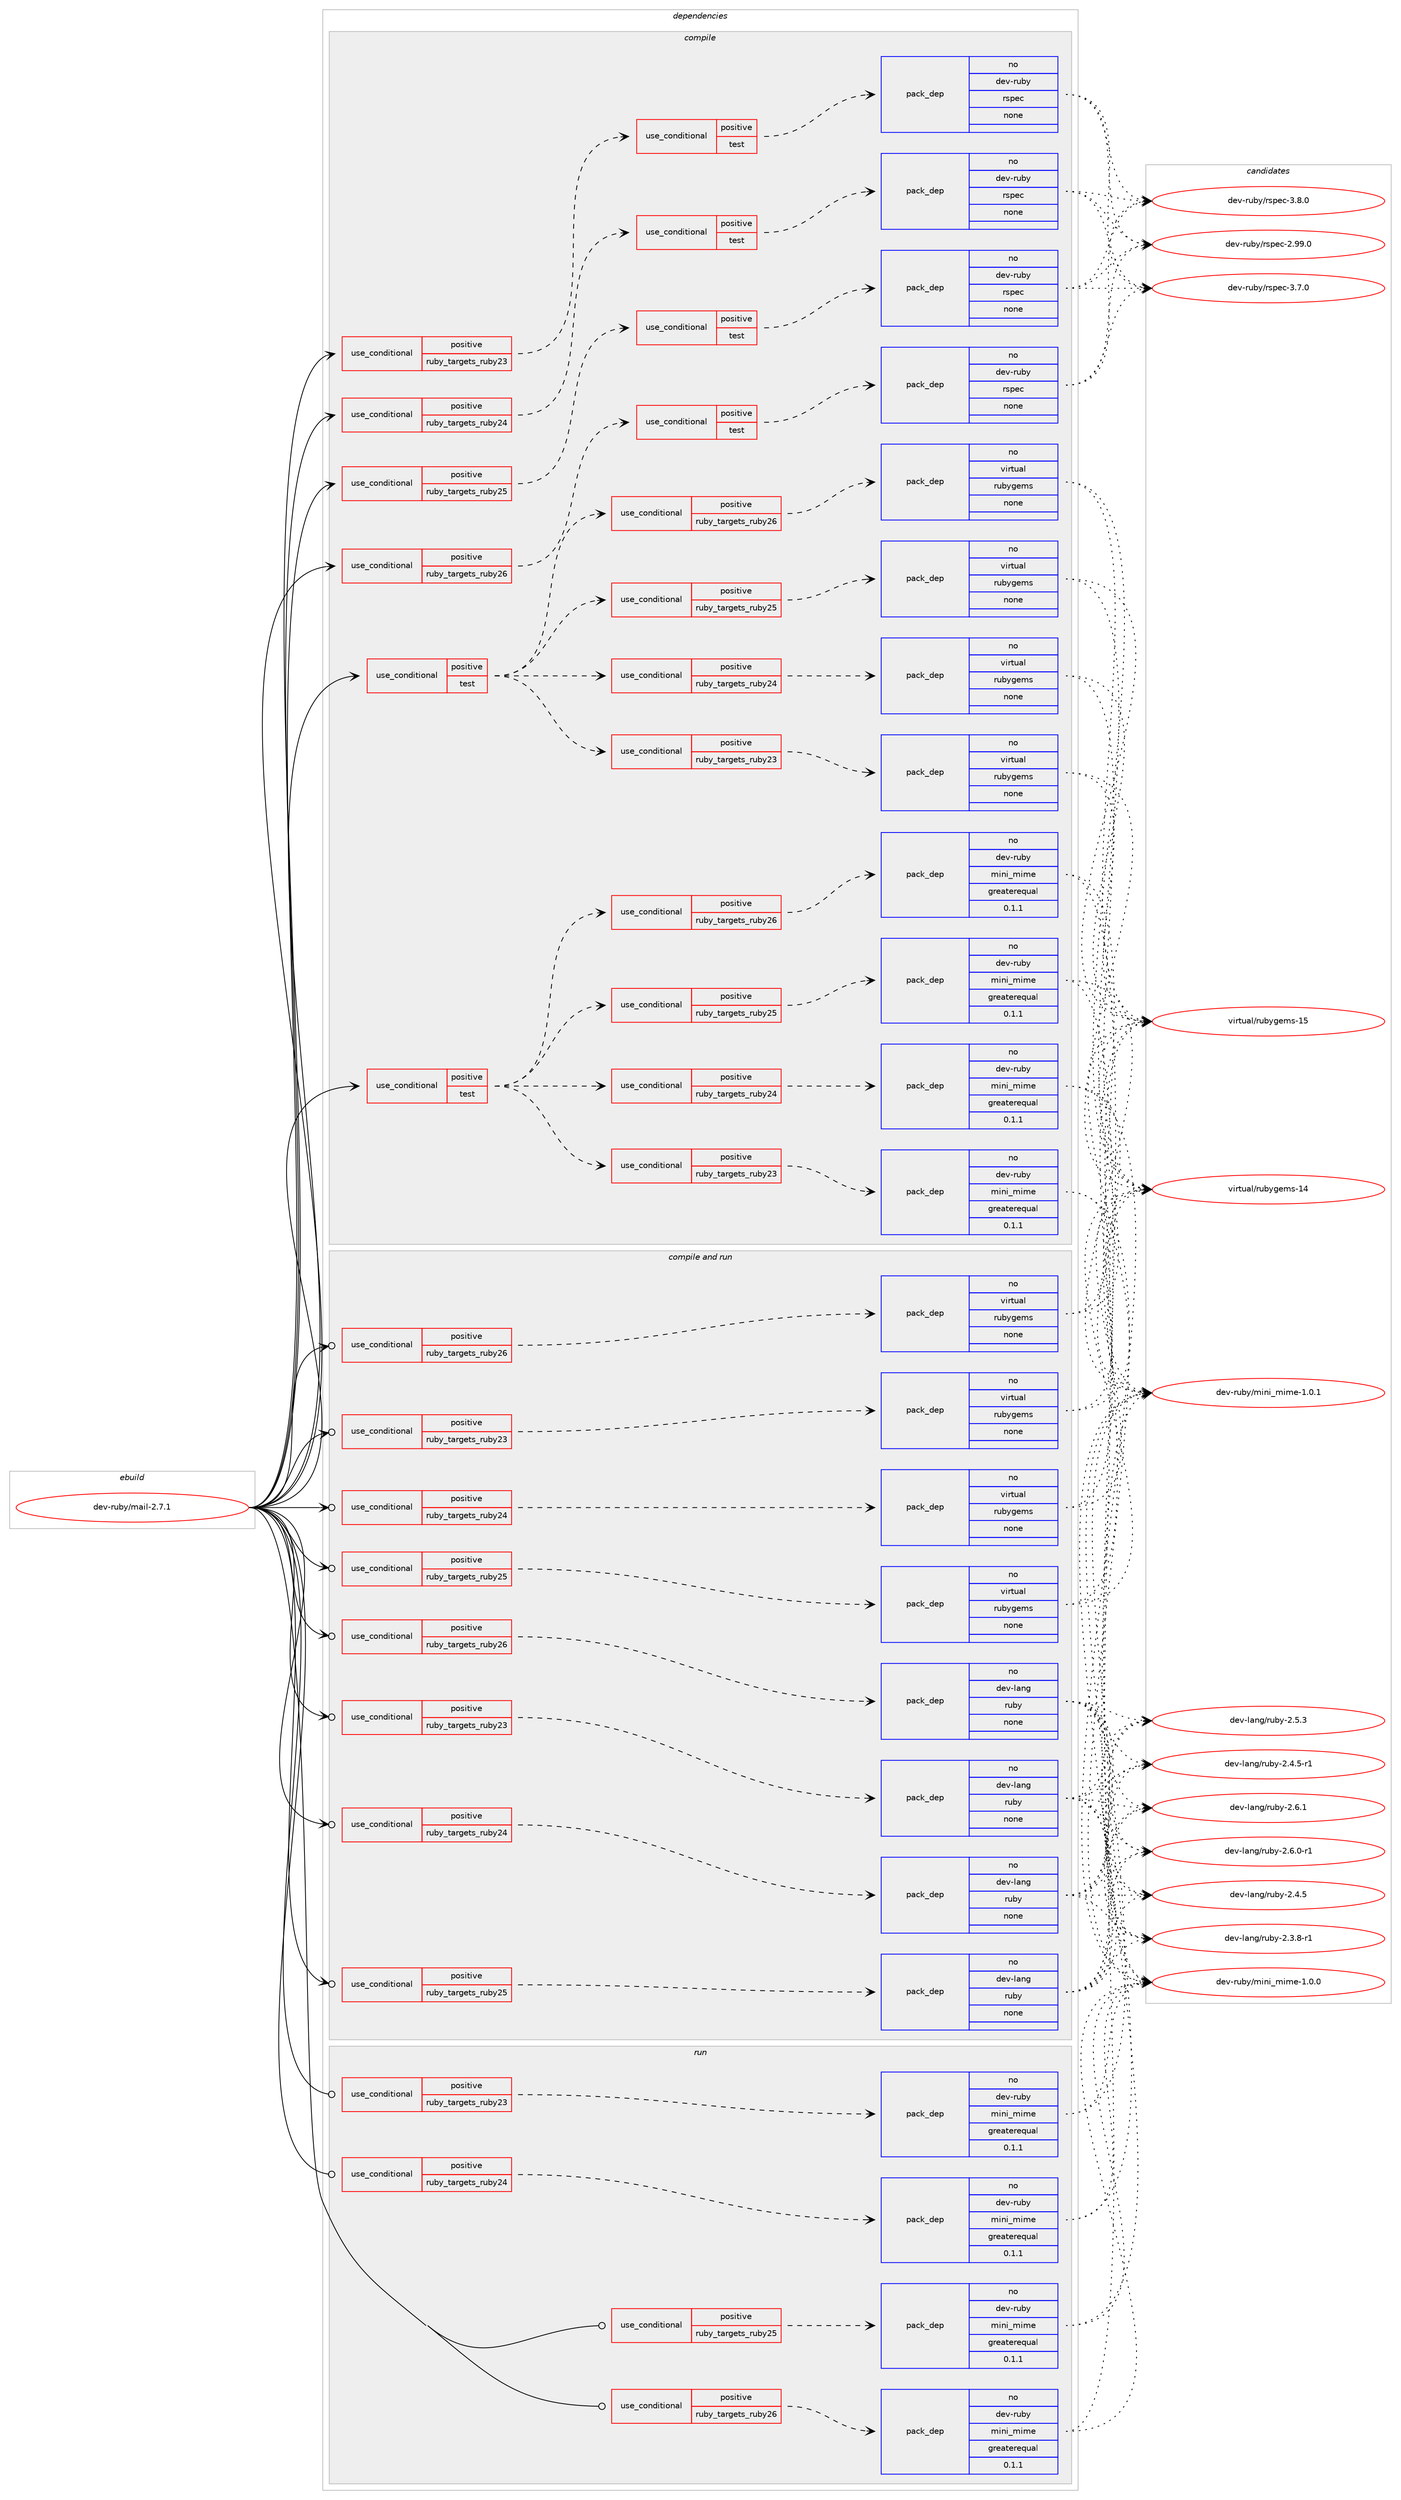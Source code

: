 digraph prolog {

# *************
# Graph options
# *************

newrank=true;
concentrate=true;
compound=true;
graph [rankdir=LR,fontname=Helvetica,fontsize=10,ranksep=1.5];#, ranksep=2.5, nodesep=0.2];
edge  [arrowhead=vee];
node  [fontname=Helvetica,fontsize=10];

# **********
# The ebuild
# **********

subgraph cluster_leftcol {
color=gray;
rank=same;
label=<<i>ebuild</i>>;
id [label="dev-ruby/mail-2.7.1", color=red, width=4, href="../dev-ruby/mail-2.7.1.svg"];
}

# ****************
# The dependencies
# ****************

subgraph cluster_midcol {
color=gray;
label=<<i>dependencies</i>>;
subgraph cluster_compile {
fillcolor="#eeeeee";
style=filled;
label=<<i>compile</i>>;
subgraph cond404768 {
dependency1502871 [label=<<TABLE BORDER="0" CELLBORDER="1" CELLSPACING="0" CELLPADDING="4"><TR><TD ROWSPAN="3" CELLPADDING="10">use_conditional</TD></TR><TR><TD>positive</TD></TR><TR><TD>ruby_targets_ruby23</TD></TR></TABLE>>, shape=none, color=red];
subgraph cond404769 {
dependency1502872 [label=<<TABLE BORDER="0" CELLBORDER="1" CELLSPACING="0" CELLPADDING="4"><TR><TD ROWSPAN="3" CELLPADDING="10">use_conditional</TD></TR><TR><TD>positive</TD></TR><TR><TD>test</TD></TR></TABLE>>, shape=none, color=red];
subgraph pack1074642 {
dependency1502873 [label=<<TABLE BORDER="0" CELLBORDER="1" CELLSPACING="0" CELLPADDING="4" WIDTH="220"><TR><TD ROWSPAN="6" CELLPADDING="30">pack_dep</TD></TR><TR><TD WIDTH="110">no</TD></TR><TR><TD>dev-ruby</TD></TR><TR><TD>rspec</TD></TR><TR><TD>none</TD></TR><TR><TD></TD></TR></TABLE>>, shape=none, color=blue];
}
dependency1502872:e -> dependency1502873:w [weight=20,style="dashed",arrowhead="vee"];
}
dependency1502871:e -> dependency1502872:w [weight=20,style="dashed",arrowhead="vee"];
}
id:e -> dependency1502871:w [weight=20,style="solid",arrowhead="vee"];
subgraph cond404770 {
dependency1502874 [label=<<TABLE BORDER="0" CELLBORDER="1" CELLSPACING="0" CELLPADDING="4"><TR><TD ROWSPAN="3" CELLPADDING="10">use_conditional</TD></TR><TR><TD>positive</TD></TR><TR><TD>ruby_targets_ruby24</TD></TR></TABLE>>, shape=none, color=red];
subgraph cond404771 {
dependency1502875 [label=<<TABLE BORDER="0" CELLBORDER="1" CELLSPACING="0" CELLPADDING="4"><TR><TD ROWSPAN="3" CELLPADDING="10">use_conditional</TD></TR><TR><TD>positive</TD></TR><TR><TD>test</TD></TR></TABLE>>, shape=none, color=red];
subgraph pack1074643 {
dependency1502876 [label=<<TABLE BORDER="0" CELLBORDER="1" CELLSPACING="0" CELLPADDING="4" WIDTH="220"><TR><TD ROWSPAN="6" CELLPADDING="30">pack_dep</TD></TR><TR><TD WIDTH="110">no</TD></TR><TR><TD>dev-ruby</TD></TR><TR><TD>rspec</TD></TR><TR><TD>none</TD></TR><TR><TD></TD></TR></TABLE>>, shape=none, color=blue];
}
dependency1502875:e -> dependency1502876:w [weight=20,style="dashed",arrowhead="vee"];
}
dependency1502874:e -> dependency1502875:w [weight=20,style="dashed",arrowhead="vee"];
}
id:e -> dependency1502874:w [weight=20,style="solid",arrowhead="vee"];
subgraph cond404772 {
dependency1502877 [label=<<TABLE BORDER="0" CELLBORDER="1" CELLSPACING="0" CELLPADDING="4"><TR><TD ROWSPAN="3" CELLPADDING="10">use_conditional</TD></TR><TR><TD>positive</TD></TR><TR><TD>ruby_targets_ruby25</TD></TR></TABLE>>, shape=none, color=red];
subgraph cond404773 {
dependency1502878 [label=<<TABLE BORDER="0" CELLBORDER="1" CELLSPACING="0" CELLPADDING="4"><TR><TD ROWSPAN="3" CELLPADDING="10">use_conditional</TD></TR><TR><TD>positive</TD></TR><TR><TD>test</TD></TR></TABLE>>, shape=none, color=red];
subgraph pack1074644 {
dependency1502879 [label=<<TABLE BORDER="0" CELLBORDER="1" CELLSPACING="0" CELLPADDING="4" WIDTH="220"><TR><TD ROWSPAN="6" CELLPADDING="30">pack_dep</TD></TR><TR><TD WIDTH="110">no</TD></TR><TR><TD>dev-ruby</TD></TR><TR><TD>rspec</TD></TR><TR><TD>none</TD></TR><TR><TD></TD></TR></TABLE>>, shape=none, color=blue];
}
dependency1502878:e -> dependency1502879:w [weight=20,style="dashed",arrowhead="vee"];
}
dependency1502877:e -> dependency1502878:w [weight=20,style="dashed",arrowhead="vee"];
}
id:e -> dependency1502877:w [weight=20,style="solid",arrowhead="vee"];
subgraph cond404774 {
dependency1502880 [label=<<TABLE BORDER="0" CELLBORDER="1" CELLSPACING="0" CELLPADDING="4"><TR><TD ROWSPAN="3" CELLPADDING="10">use_conditional</TD></TR><TR><TD>positive</TD></TR><TR><TD>ruby_targets_ruby26</TD></TR></TABLE>>, shape=none, color=red];
subgraph cond404775 {
dependency1502881 [label=<<TABLE BORDER="0" CELLBORDER="1" CELLSPACING="0" CELLPADDING="4"><TR><TD ROWSPAN="3" CELLPADDING="10">use_conditional</TD></TR><TR><TD>positive</TD></TR><TR><TD>test</TD></TR></TABLE>>, shape=none, color=red];
subgraph pack1074645 {
dependency1502882 [label=<<TABLE BORDER="0" CELLBORDER="1" CELLSPACING="0" CELLPADDING="4" WIDTH="220"><TR><TD ROWSPAN="6" CELLPADDING="30">pack_dep</TD></TR><TR><TD WIDTH="110">no</TD></TR><TR><TD>dev-ruby</TD></TR><TR><TD>rspec</TD></TR><TR><TD>none</TD></TR><TR><TD></TD></TR></TABLE>>, shape=none, color=blue];
}
dependency1502881:e -> dependency1502882:w [weight=20,style="dashed",arrowhead="vee"];
}
dependency1502880:e -> dependency1502881:w [weight=20,style="dashed",arrowhead="vee"];
}
id:e -> dependency1502880:w [weight=20,style="solid",arrowhead="vee"];
subgraph cond404776 {
dependency1502883 [label=<<TABLE BORDER="0" CELLBORDER="1" CELLSPACING="0" CELLPADDING="4"><TR><TD ROWSPAN="3" CELLPADDING="10">use_conditional</TD></TR><TR><TD>positive</TD></TR><TR><TD>test</TD></TR></TABLE>>, shape=none, color=red];
subgraph cond404777 {
dependency1502884 [label=<<TABLE BORDER="0" CELLBORDER="1" CELLSPACING="0" CELLPADDING="4"><TR><TD ROWSPAN="3" CELLPADDING="10">use_conditional</TD></TR><TR><TD>positive</TD></TR><TR><TD>ruby_targets_ruby23</TD></TR></TABLE>>, shape=none, color=red];
subgraph pack1074646 {
dependency1502885 [label=<<TABLE BORDER="0" CELLBORDER="1" CELLSPACING="0" CELLPADDING="4" WIDTH="220"><TR><TD ROWSPAN="6" CELLPADDING="30">pack_dep</TD></TR><TR><TD WIDTH="110">no</TD></TR><TR><TD>dev-ruby</TD></TR><TR><TD>mini_mime</TD></TR><TR><TD>greaterequal</TD></TR><TR><TD>0.1.1</TD></TR></TABLE>>, shape=none, color=blue];
}
dependency1502884:e -> dependency1502885:w [weight=20,style="dashed",arrowhead="vee"];
}
dependency1502883:e -> dependency1502884:w [weight=20,style="dashed",arrowhead="vee"];
subgraph cond404778 {
dependency1502886 [label=<<TABLE BORDER="0" CELLBORDER="1" CELLSPACING="0" CELLPADDING="4"><TR><TD ROWSPAN="3" CELLPADDING="10">use_conditional</TD></TR><TR><TD>positive</TD></TR><TR><TD>ruby_targets_ruby24</TD></TR></TABLE>>, shape=none, color=red];
subgraph pack1074647 {
dependency1502887 [label=<<TABLE BORDER="0" CELLBORDER="1" CELLSPACING="0" CELLPADDING="4" WIDTH="220"><TR><TD ROWSPAN="6" CELLPADDING="30">pack_dep</TD></TR><TR><TD WIDTH="110">no</TD></TR><TR><TD>dev-ruby</TD></TR><TR><TD>mini_mime</TD></TR><TR><TD>greaterequal</TD></TR><TR><TD>0.1.1</TD></TR></TABLE>>, shape=none, color=blue];
}
dependency1502886:e -> dependency1502887:w [weight=20,style="dashed",arrowhead="vee"];
}
dependency1502883:e -> dependency1502886:w [weight=20,style="dashed",arrowhead="vee"];
subgraph cond404779 {
dependency1502888 [label=<<TABLE BORDER="0" CELLBORDER="1" CELLSPACING="0" CELLPADDING="4"><TR><TD ROWSPAN="3" CELLPADDING="10">use_conditional</TD></TR><TR><TD>positive</TD></TR><TR><TD>ruby_targets_ruby25</TD></TR></TABLE>>, shape=none, color=red];
subgraph pack1074648 {
dependency1502889 [label=<<TABLE BORDER="0" CELLBORDER="1" CELLSPACING="0" CELLPADDING="4" WIDTH="220"><TR><TD ROWSPAN="6" CELLPADDING="30">pack_dep</TD></TR><TR><TD WIDTH="110">no</TD></TR><TR><TD>dev-ruby</TD></TR><TR><TD>mini_mime</TD></TR><TR><TD>greaterequal</TD></TR><TR><TD>0.1.1</TD></TR></TABLE>>, shape=none, color=blue];
}
dependency1502888:e -> dependency1502889:w [weight=20,style="dashed",arrowhead="vee"];
}
dependency1502883:e -> dependency1502888:w [weight=20,style="dashed",arrowhead="vee"];
subgraph cond404780 {
dependency1502890 [label=<<TABLE BORDER="0" CELLBORDER="1" CELLSPACING="0" CELLPADDING="4"><TR><TD ROWSPAN="3" CELLPADDING="10">use_conditional</TD></TR><TR><TD>positive</TD></TR><TR><TD>ruby_targets_ruby26</TD></TR></TABLE>>, shape=none, color=red];
subgraph pack1074649 {
dependency1502891 [label=<<TABLE BORDER="0" CELLBORDER="1" CELLSPACING="0" CELLPADDING="4" WIDTH="220"><TR><TD ROWSPAN="6" CELLPADDING="30">pack_dep</TD></TR><TR><TD WIDTH="110">no</TD></TR><TR><TD>dev-ruby</TD></TR><TR><TD>mini_mime</TD></TR><TR><TD>greaterequal</TD></TR><TR><TD>0.1.1</TD></TR></TABLE>>, shape=none, color=blue];
}
dependency1502890:e -> dependency1502891:w [weight=20,style="dashed",arrowhead="vee"];
}
dependency1502883:e -> dependency1502890:w [weight=20,style="dashed",arrowhead="vee"];
}
id:e -> dependency1502883:w [weight=20,style="solid",arrowhead="vee"];
subgraph cond404781 {
dependency1502892 [label=<<TABLE BORDER="0" CELLBORDER="1" CELLSPACING="0" CELLPADDING="4"><TR><TD ROWSPAN="3" CELLPADDING="10">use_conditional</TD></TR><TR><TD>positive</TD></TR><TR><TD>test</TD></TR></TABLE>>, shape=none, color=red];
subgraph cond404782 {
dependency1502893 [label=<<TABLE BORDER="0" CELLBORDER="1" CELLSPACING="0" CELLPADDING="4"><TR><TD ROWSPAN="3" CELLPADDING="10">use_conditional</TD></TR><TR><TD>positive</TD></TR><TR><TD>ruby_targets_ruby23</TD></TR></TABLE>>, shape=none, color=red];
subgraph pack1074650 {
dependency1502894 [label=<<TABLE BORDER="0" CELLBORDER="1" CELLSPACING="0" CELLPADDING="4" WIDTH="220"><TR><TD ROWSPAN="6" CELLPADDING="30">pack_dep</TD></TR><TR><TD WIDTH="110">no</TD></TR><TR><TD>virtual</TD></TR><TR><TD>rubygems</TD></TR><TR><TD>none</TD></TR><TR><TD></TD></TR></TABLE>>, shape=none, color=blue];
}
dependency1502893:e -> dependency1502894:w [weight=20,style="dashed",arrowhead="vee"];
}
dependency1502892:e -> dependency1502893:w [weight=20,style="dashed",arrowhead="vee"];
subgraph cond404783 {
dependency1502895 [label=<<TABLE BORDER="0" CELLBORDER="1" CELLSPACING="0" CELLPADDING="4"><TR><TD ROWSPAN="3" CELLPADDING="10">use_conditional</TD></TR><TR><TD>positive</TD></TR><TR><TD>ruby_targets_ruby24</TD></TR></TABLE>>, shape=none, color=red];
subgraph pack1074651 {
dependency1502896 [label=<<TABLE BORDER="0" CELLBORDER="1" CELLSPACING="0" CELLPADDING="4" WIDTH="220"><TR><TD ROWSPAN="6" CELLPADDING="30">pack_dep</TD></TR><TR><TD WIDTH="110">no</TD></TR><TR><TD>virtual</TD></TR><TR><TD>rubygems</TD></TR><TR><TD>none</TD></TR><TR><TD></TD></TR></TABLE>>, shape=none, color=blue];
}
dependency1502895:e -> dependency1502896:w [weight=20,style="dashed",arrowhead="vee"];
}
dependency1502892:e -> dependency1502895:w [weight=20,style="dashed",arrowhead="vee"];
subgraph cond404784 {
dependency1502897 [label=<<TABLE BORDER="0" CELLBORDER="1" CELLSPACING="0" CELLPADDING="4"><TR><TD ROWSPAN="3" CELLPADDING="10">use_conditional</TD></TR><TR><TD>positive</TD></TR><TR><TD>ruby_targets_ruby25</TD></TR></TABLE>>, shape=none, color=red];
subgraph pack1074652 {
dependency1502898 [label=<<TABLE BORDER="0" CELLBORDER="1" CELLSPACING="0" CELLPADDING="4" WIDTH="220"><TR><TD ROWSPAN="6" CELLPADDING="30">pack_dep</TD></TR><TR><TD WIDTH="110">no</TD></TR><TR><TD>virtual</TD></TR><TR><TD>rubygems</TD></TR><TR><TD>none</TD></TR><TR><TD></TD></TR></TABLE>>, shape=none, color=blue];
}
dependency1502897:e -> dependency1502898:w [weight=20,style="dashed",arrowhead="vee"];
}
dependency1502892:e -> dependency1502897:w [weight=20,style="dashed",arrowhead="vee"];
subgraph cond404785 {
dependency1502899 [label=<<TABLE BORDER="0" CELLBORDER="1" CELLSPACING="0" CELLPADDING="4"><TR><TD ROWSPAN="3" CELLPADDING="10">use_conditional</TD></TR><TR><TD>positive</TD></TR><TR><TD>ruby_targets_ruby26</TD></TR></TABLE>>, shape=none, color=red];
subgraph pack1074653 {
dependency1502900 [label=<<TABLE BORDER="0" CELLBORDER="1" CELLSPACING="0" CELLPADDING="4" WIDTH="220"><TR><TD ROWSPAN="6" CELLPADDING="30">pack_dep</TD></TR><TR><TD WIDTH="110">no</TD></TR><TR><TD>virtual</TD></TR><TR><TD>rubygems</TD></TR><TR><TD>none</TD></TR><TR><TD></TD></TR></TABLE>>, shape=none, color=blue];
}
dependency1502899:e -> dependency1502900:w [weight=20,style="dashed",arrowhead="vee"];
}
dependency1502892:e -> dependency1502899:w [weight=20,style="dashed",arrowhead="vee"];
}
id:e -> dependency1502892:w [weight=20,style="solid",arrowhead="vee"];
}
subgraph cluster_compileandrun {
fillcolor="#eeeeee";
style=filled;
label=<<i>compile and run</i>>;
subgraph cond404786 {
dependency1502901 [label=<<TABLE BORDER="0" CELLBORDER="1" CELLSPACING="0" CELLPADDING="4"><TR><TD ROWSPAN="3" CELLPADDING="10">use_conditional</TD></TR><TR><TD>positive</TD></TR><TR><TD>ruby_targets_ruby23</TD></TR></TABLE>>, shape=none, color=red];
subgraph pack1074654 {
dependency1502902 [label=<<TABLE BORDER="0" CELLBORDER="1" CELLSPACING="0" CELLPADDING="4" WIDTH="220"><TR><TD ROWSPAN="6" CELLPADDING="30">pack_dep</TD></TR><TR><TD WIDTH="110">no</TD></TR><TR><TD>dev-lang</TD></TR><TR><TD>ruby</TD></TR><TR><TD>none</TD></TR><TR><TD></TD></TR></TABLE>>, shape=none, color=blue];
}
dependency1502901:e -> dependency1502902:w [weight=20,style="dashed",arrowhead="vee"];
}
id:e -> dependency1502901:w [weight=20,style="solid",arrowhead="odotvee"];
subgraph cond404787 {
dependency1502903 [label=<<TABLE BORDER="0" CELLBORDER="1" CELLSPACING="0" CELLPADDING="4"><TR><TD ROWSPAN="3" CELLPADDING="10">use_conditional</TD></TR><TR><TD>positive</TD></TR><TR><TD>ruby_targets_ruby23</TD></TR></TABLE>>, shape=none, color=red];
subgraph pack1074655 {
dependency1502904 [label=<<TABLE BORDER="0" CELLBORDER="1" CELLSPACING="0" CELLPADDING="4" WIDTH="220"><TR><TD ROWSPAN="6" CELLPADDING="30">pack_dep</TD></TR><TR><TD WIDTH="110">no</TD></TR><TR><TD>virtual</TD></TR><TR><TD>rubygems</TD></TR><TR><TD>none</TD></TR><TR><TD></TD></TR></TABLE>>, shape=none, color=blue];
}
dependency1502903:e -> dependency1502904:w [weight=20,style="dashed",arrowhead="vee"];
}
id:e -> dependency1502903:w [weight=20,style="solid",arrowhead="odotvee"];
subgraph cond404788 {
dependency1502905 [label=<<TABLE BORDER="0" CELLBORDER="1" CELLSPACING="0" CELLPADDING="4"><TR><TD ROWSPAN="3" CELLPADDING="10">use_conditional</TD></TR><TR><TD>positive</TD></TR><TR><TD>ruby_targets_ruby24</TD></TR></TABLE>>, shape=none, color=red];
subgraph pack1074656 {
dependency1502906 [label=<<TABLE BORDER="0" CELLBORDER="1" CELLSPACING="0" CELLPADDING="4" WIDTH="220"><TR><TD ROWSPAN="6" CELLPADDING="30">pack_dep</TD></TR><TR><TD WIDTH="110">no</TD></TR><TR><TD>dev-lang</TD></TR><TR><TD>ruby</TD></TR><TR><TD>none</TD></TR><TR><TD></TD></TR></TABLE>>, shape=none, color=blue];
}
dependency1502905:e -> dependency1502906:w [weight=20,style="dashed",arrowhead="vee"];
}
id:e -> dependency1502905:w [weight=20,style="solid",arrowhead="odotvee"];
subgraph cond404789 {
dependency1502907 [label=<<TABLE BORDER="0" CELLBORDER="1" CELLSPACING="0" CELLPADDING="4"><TR><TD ROWSPAN="3" CELLPADDING="10">use_conditional</TD></TR><TR><TD>positive</TD></TR><TR><TD>ruby_targets_ruby24</TD></TR></TABLE>>, shape=none, color=red];
subgraph pack1074657 {
dependency1502908 [label=<<TABLE BORDER="0" CELLBORDER="1" CELLSPACING="0" CELLPADDING="4" WIDTH="220"><TR><TD ROWSPAN="6" CELLPADDING="30">pack_dep</TD></TR><TR><TD WIDTH="110">no</TD></TR><TR><TD>virtual</TD></TR><TR><TD>rubygems</TD></TR><TR><TD>none</TD></TR><TR><TD></TD></TR></TABLE>>, shape=none, color=blue];
}
dependency1502907:e -> dependency1502908:w [weight=20,style="dashed",arrowhead="vee"];
}
id:e -> dependency1502907:w [weight=20,style="solid",arrowhead="odotvee"];
subgraph cond404790 {
dependency1502909 [label=<<TABLE BORDER="0" CELLBORDER="1" CELLSPACING="0" CELLPADDING="4"><TR><TD ROWSPAN="3" CELLPADDING="10">use_conditional</TD></TR><TR><TD>positive</TD></TR><TR><TD>ruby_targets_ruby25</TD></TR></TABLE>>, shape=none, color=red];
subgraph pack1074658 {
dependency1502910 [label=<<TABLE BORDER="0" CELLBORDER="1" CELLSPACING="0" CELLPADDING="4" WIDTH="220"><TR><TD ROWSPAN="6" CELLPADDING="30">pack_dep</TD></TR><TR><TD WIDTH="110">no</TD></TR><TR><TD>dev-lang</TD></TR><TR><TD>ruby</TD></TR><TR><TD>none</TD></TR><TR><TD></TD></TR></TABLE>>, shape=none, color=blue];
}
dependency1502909:e -> dependency1502910:w [weight=20,style="dashed",arrowhead="vee"];
}
id:e -> dependency1502909:w [weight=20,style="solid",arrowhead="odotvee"];
subgraph cond404791 {
dependency1502911 [label=<<TABLE BORDER="0" CELLBORDER="1" CELLSPACING="0" CELLPADDING="4"><TR><TD ROWSPAN="3" CELLPADDING="10">use_conditional</TD></TR><TR><TD>positive</TD></TR><TR><TD>ruby_targets_ruby25</TD></TR></TABLE>>, shape=none, color=red];
subgraph pack1074659 {
dependency1502912 [label=<<TABLE BORDER="0" CELLBORDER="1" CELLSPACING="0" CELLPADDING="4" WIDTH="220"><TR><TD ROWSPAN="6" CELLPADDING="30">pack_dep</TD></TR><TR><TD WIDTH="110">no</TD></TR><TR><TD>virtual</TD></TR><TR><TD>rubygems</TD></TR><TR><TD>none</TD></TR><TR><TD></TD></TR></TABLE>>, shape=none, color=blue];
}
dependency1502911:e -> dependency1502912:w [weight=20,style="dashed",arrowhead="vee"];
}
id:e -> dependency1502911:w [weight=20,style="solid",arrowhead="odotvee"];
subgraph cond404792 {
dependency1502913 [label=<<TABLE BORDER="0" CELLBORDER="1" CELLSPACING="0" CELLPADDING="4"><TR><TD ROWSPAN="3" CELLPADDING="10">use_conditional</TD></TR><TR><TD>positive</TD></TR><TR><TD>ruby_targets_ruby26</TD></TR></TABLE>>, shape=none, color=red];
subgraph pack1074660 {
dependency1502914 [label=<<TABLE BORDER="0" CELLBORDER="1" CELLSPACING="0" CELLPADDING="4" WIDTH="220"><TR><TD ROWSPAN="6" CELLPADDING="30">pack_dep</TD></TR><TR><TD WIDTH="110">no</TD></TR><TR><TD>dev-lang</TD></TR><TR><TD>ruby</TD></TR><TR><TD>none</TD></TR><TR><TD></TD></TR></TABLE>>, shape=none, color=blue];
}
dependency1502913:e -> dependency1502914:w [weight=20,style="dashed",arrowhead="vee"];
}
id:e -> dependency1502913:w [weight=20,style="solid",arrowhead="odotvee"];
subgraph cond404793 {
dependency1502915 [label=<<TABLE BORDER="0" CELLBORDER="1" CELLSPACING="0" CELLPADDING="4"><TR><TD ROWSPAN="3" CELLPADDING="10">use_conditional</TD></TR><TR><TD>positive</TD></TR><TR><TD>ruby_targets_ruby26</TD></TR></TABLE>>, shape=none, color=red];
subgraph pack1074661 {
dependency1502916 [label=<<TABLE BORDER="0" CELLBORDER="1" CELLSPACING="0" CELLPADDING="4" WIDTH="220"><TR><TD ROWSPAN="6" CELLPADDING="30">pack_dep</TD></TR><TR><TD WIDTH="110">no</TD></TR><TR><TD>virtual</TD></TR><TR><TD>rubygems</TD></TR><TR><TD>none</TD></TR><TR><TD></TD></TR></TABLE>>, shape=none, color=blue];
}
dependency1502915:e -> dependency1502916:w [weight=20,style="dashed",arrowhead="vee"];
}
id:e -> dependency1502915:w [weight=20,style="solid",arrowhead="odotvee"];
}
subgraph cluster_run {
fillcolor="#eeeeee";
style=filled;
label=<<i>run</i>>;
subgraph cond404794 {
dependency1502917 [label=<<TABLE BORDER="0" CELLBORDER="1" CELLSPACING="0" CELLPADDING="4"><TR><TD ROWSPAN="3" CELLPADDING="10">use_conditional</TD></TR><TR><TD>positive</TD></TR><TR><TD>ruby_targets_ruby23</TD></TR></TABLE>>, shape=none, color=red];
subgraph pack1074662 {
dependency1502918 [label=<<TABLE BORDER="0" CELLBORDER="1" CELLSPACING="0" CELLPADDING="4" WIDTH="220"><TR><TD ROWSPAN="6" CELLPADDING="30">pack_dep</TD></TR><TR><TD WIDTH="110">no</TD></TR><TR><TD>dev-ruby</TD></TR><TR><TD>mini_mime</TD></TR><TR><TD>greaterequal</TD></TR><TR><TD>0.1.1</TD></TR></TABLE>>, shape=none, color=blue];
}
dependency1502917:e -> dependency1502918:w [weight=20,style="dashed",arrowhead="vee"];
}
id:e -> dependency1502917:w [weight=20,style="solid",arrowhead="odot"];
subgraph cond404795 {
dependency1502919 [label=<<TABLE BORDER="0" CELLBORDER="1" CELLSPACING="0" CELLPADDING="4"><TR><TD ROWSPAN="3" CELLPADDING="10">use_conditional</TD></TR><TR><TD>positive</TD></TR><TR><TD>ruby_targets_ruby24</TD></TR></TABLE>>, shape=none, color=red];
subgraph pack1074663 {
dependency1502920 [label=<<TABLE BORDER="0" CELLBORDER="1" CELLSPACING="0" CELLPADDING="4" WIDTH="220"><TR><TD ROWSPAN="6" CELLPADDING="30">pack_dep</TD></TR><TR><TD WIDTH="110">no</TD></TR><TR><TD>dev-ruby</TD></TR><TR><TD>mini_mime</TD></TR><TR><TD>greaterequal</TD></TR><TR><TD>0.1.1</TD></TR></TABLE>>, shape=none, color=blue];
}
dependency1502919:e -> dependency1502920:w [weight=20,style="dashed",arrowhead="vee"];
}
id:e -> dependency1502919:w [weight=20,style="solid",arrowhead="odot"];
subgraph cond404796 {
dependency1502921 [label=<<TABLE BORDER="0" CELLBORDER="1" CELLSPACING="0" CELLPADDING="4"><TR><TD ROWSPAN="3" CELLPADDING="10">use_conditional</TD></TR><TR><TD>positive</TD></TR><TR><TD>ruby_targets_ruby25</TD></TR></TABLE>>, shape=none, color=red];
subgraph pack1074664 {
dependency1502922 [label=<<TABLE BORDER="0" CELLBORDER="1" CELLSPACING="0" CELLPADDING="4" WIDTH="220"><TR><TD ROWSPAN="6" CELLPADDING="30">pack_dep</TD></TR><TR><TD WIDTH="110">no</TD></TR><TR><TD>dev-ruby</TD></TR><TR><TD>mini_mime</TD></TR><TR><TD>greaterequal</TD></TR><TR><TD>0.1.1</TD></TR></TABLE>>, shape=none, color=blue];
}
dependency1502921:e -> dependency1502922:w [weight=20,style="dashed",arrowhead="vee"];
}
id:e -> dependency1502921:w [weight=20,style="solid",arrowhead="odot"];
subgraph cond404797 {
dependency1502923 [label=<<TABLE BORDER="0" CELLBORDER="1" CELLSPACING="0" CELLPADDING="4"><TR><TD ROWSPAN="3" CELLPADDING="10">use_conditional</TD></TR><TR><TD>positive</TD></TR><TR><TD>ruby_targets_ruby26</TD></TR></TABLE>>, shape=none, color=red];
subgraph pack1074665 {
dependency1502924 [label=<<TABLE BORDER="0" CELLBORDER="1" CELLSPACING="0" CELLPADDING="4" WIDTH="220"><TR><TD ROWSPAN="6" CELLPADDING="30">pack_dep</TD></TR><TR><TD WIDTH="110">no</TD></TR><TR><TD>dev-ruby</TD></TR><TR><TD>mini_mime</TD></TR><TR><TD>greaterequal</TD></TR><TR><TD>0.1.1</TD></TR></TABLE>>, shape=none, color=blue];
}
dependency1502923:e -> dependency1502924:w [weight=20,style="dashed",arrowhead="vee"];
}
id:e -> dependency1502923:w [weight=20,style="solid",arrowhead="odot"];
}
}

# **************
# The candidates
# **************

subgraph cluster_choices {
rank=same;
color=gray;
label=<<i>candidates</i>>;

subgraph choice1074642 {
color=black;
nodesep=1;
choice1001011184511411798121471141151121019945504657574648 [label="dev-ruby/rspec-2.99.0", color=red, width=4,href="../dev-ruby/rspec-2.99.0.svg"];
choice10010111845114117981214711411511210199455146554648 [label="dev-ruby/rspec-3.7.0", color=red, width=4,href="../dev-ruby/rspec-3.7.0.svg"];
choice10010111845114117981214711411511210199455146564648 [label="dev-ruby/rspec-3.8.0", color=red, width=4,href="../dev-ruby/rspec-3.8.0.svg"];
dependency1502873:e -> choice1001011184511411798121471141151121019945504657574648:w [style=dotted,weight="100"];
dependency1502873:e -> choice10010111845114117981214711411511210199455146554648:w [style=dotted,weight="100"];
dependency1502873:e -> choice10010111845114117981214711411511210199455146564648:w [style=dotted,weight="100"];
}
subgraph choice1074643 {
color=black;
nodesep=1;
choice1001011184511411798121471141151121019945504657574648 [label="dev-ruby/rspec-2.99.0", color=red, width=4,href="../dev-ruby/rspec-2.99.0.svg"];
choice10010111845114117981214711411511210199455146554648 [label="dev-ruby/rspec-3.7.0", color=red, width=4,href="../dev-ruby/rspec-3.7.0.svg"];
choice10010111845114117981214711411511210199455146564648 [label="dev-ruby/rspec-3.8.0", color=red, width=4,href="../dev-ruby/rspec-3.8.0.svg"];
dependency1502876:e -> choice1001011184511411798121471141151121019945504657574648:w [style=dotted,weight="100"];
dependency1502876:e -> choice10010111845114117981214711411511210199455146554648:w [style=dotted,weight="100"];
dependency1502876:e -> choice10010111845114117981214711411511210199455146564648:w [style=dotted,weight="100"];
}
subgraph choice1074644 {
color=black;
nodesep=1;
choice1001011184511411798121471141151121019945504657574648 [label="dev-ruby/rspec-2.99.0", color=red, width=4,href="../dev-ruby/rspec-2.99.0.svg"];
choice10010111845114117981214711411511210199455146554648 [label="dev-ruby/rspec-3.7.0", color=red, width=4,href="../dev-ruby/rspec-3.7.0.svg"];
choice10010111845114117981214711411511210199455146564648 [label="dev-ruby/rspec-3.8.0", color=red, width=4,href="../dev-ruby/rspec-3.8.0.svg"];
dependency1502879:e -> choice1001011184511411798121471141151121019945504657574648:w [style=dotted,weight="100"];
dependency1502879:e -> choice10010111845114117981214711411511210199455146554648:w [style=dotted,weight="100"];
dependency1502879:e -> choice10010111845114117981214711411511210199455146564648:w [style=dotted,weight="100"];
}
subgraph choice1074645 {
color=black;
nodesep=1;
choice1001011184511411798121471141151121019945504657574648 [label="dev-ruby/rspec-2.99.0", color=red, width=4,href="../dev-ruby/rspec-2.99.0.svg"];
choice10010111845114117981214711411511210199455146554648 [label="dev-ruby/rspec-3.7.0", color=red, width=4,href="../dev-ruby/rspec-3.7.0.svg"];
choice10010111845114117981214711411511210199455146564648 [label="dev-ruby/rspec-3.8.0", color=red, width=4,href="../dev-ruby/rspec-3.8.0.svg"];
dependency1502882:e -> choice1001011184511411798121471141151121019945504657574648:w [style=dotted,weight="100"];
dependency1502882:e -> choice10010111845114117981214711411511210199455146554648:w [style=dotted,weight="100"];
dependency1502882:e -> choice10010111845114117981214711411511210199455146564648:w [style=dotted,weight="100"];
}
subgraph choice1074646 {
color=black;
nodesep=1;
choice10010111845114117981214710910511010595109105109101454946484648 [label="dev-ruby/mini_mime-1.0.0", color=red, width=4,href="../dev-ruby/mini_mime-1.0.0.svg"];
choice10010111845114117981214710910511010595109105109101454946484649 [label="dev-ruby/mini_mime-1.0.1", color=red, width=4,href="../dev-ruby/mini_mime-1.0.1.svg"];
dependency1502885:e -> choice10010111845114117981214710910511010595109105109101454946484648:w [style=dotted,weight="100"];
dependency1502885:e -> choice10010111845114117981214710910511010595109105109101454946484649:w [style=dotted,weight="100"];
}
subgraph choice1074647 {
color=black;
nodesep=1;
choice10010111845114117981214710910511010595109105109101454946484648 [label="dev-ruby/mini_mime-1.0.0", color=red, width=4,href="../dev-ruby/mini_mime-1.0.0.svg"];
choice10010111845114117981214710910511010595109105109101454946484649 [label="dev-ruby/mini_mime-1.0.1", color=red, width=4,href="../dev-ruby/mini_mime-1.0.1.svg"];
dependency1502887:e -> choice10010111845114117981214710910511010595109105109101454946484648:w [style=dotted,weight="100"];
dependency1502887:e -> choice10010111845114117981214710910511010595109105109101454946484649:w [style=dotted,weight="100"];
}
subgraph choice1074648 {
color=black;
nodesep=1;
choice10010111845114117981214710910511010595109105109101454946484648 [label="dev-ruby/mini_mime-1.0.0", color=red, width=4,href="../dev-ruby/mini_mime-1.0.0.svg"];
choice10010111845114117981214710910511010595109105109101454946484649 [label="dev-ruby/mini_mime-1.0.1", color=red, width=4,href="../dev-ruby/mini_mime-1.0.1.svg"];
dependency1502889:e -> choice10010111845114117981214710910511010595109105109101454946484648:w [style=dotted,weight="100"];
dependency1502889:e -> choice10010111845114117981214710910511010595109105109101454946484649:w [style=dotted,weight="100"];
}
subgraph choice1074649 {
color=black;
nodesep=1;
choice10010111845114117981214710910511010595109105109101454946484648 [label="dev-ruby/mini_mime-1.0.0", color=red, width=4,href="../dev-ruby/mini_mime-1.0.0.svg"];
choice10010111845114117981214710910511010595109105109101454946484649 [label="dev-ruby/mini_mime-1.0.1", color=red, width=4,href="../dev-ruby/mini_mime-1.0.1.svg"];
dependency1502891:e -> choice10010111845114117981214710910511010595109105109101454946484648:w [style=dotted,weight="100"];
dependency1502891:e -> choice10010111845114117981214710910511010595109105109101454946484649:w [style=dotted,weight="100"];
}
subgraph choice1074650 {
color=black;
nodesep=1;
choice118105114116117971084711411798121103101109115454952 [label="virtual/rubygems-14", color=red, width=4,href="../virtual/rubygems-14.svg"];
choice118105114116117971084711411798121103101109115454953 [label="virtual/rubygems-15", color=red, width=4,href="../virtual/rubygems-15.svg"];
dependency1502894:e -> choice118105114116117971084711411798121103101109115454952:w [style=dotted,weight="100"];
dependency1502894:e -> choice118105114116117971084711411798121103101109115454953:w [style=dotted,weight="100"];
}
subgraph choice1074651 {
color=black;
nodesep=1;
choice118105114116117971084711411798121103101109115454952 [label="virtual/rubygems-14", color=red, width=4,href="../virtual/rubygems-14.svg"];
choice118105114116117971084711411798121103101109115454953 [label="virtual/rubygems-15", color=red, width=4,href="../virtual/rubygems-15.svg"];
dependency1502896:e -> choice118105114116117971084711411798121103101109115454952:w [style=dotted,weight="100"];
dependency1502896:e -> choice118105114116117971084711411798121103101109115454953:w [style=dotted,weight="100"];
}
subgraph choice1074652 {
color=black;
nodesep=1;
choice118105114116117971084711411798121103101109115454952 [label="virtual/rubygems-14", color=red, width=4,href="../virtual/rubygems-14.svg"];
choice118105114116117971084711411798121103101109115454953 [label="virtual/rubygems-15", color=red, width=4,href="../virtual/rubygems-15.svg"];
dependency1502898:e -> choice118105114116117971084711411798121103101109115454952:w [style=dotted,weight="100"];
dependency1502898:e -> choice118105114116117971084711411798121103101109115454953:w [style=dotted,weight="100"];
}
subgraph choice1074653 {
color=black;
nodesep=1;
choice118105114116117971084711411798121103101109115454952 [label="virtual/rubygems-14", color=red, width=4,href="../virtual/rubygems-14.svg"];
choice118105114116117971084711411798121103101109115454953 [label="virtual/rubygems-15", color=red, width=4,href="../virtual/rubygems-15.svg"];
dependency1502900:e -> choice118105114116117971084711411798121103101109115454952:w [style=dotted,weight="100"];
dependency1502900:e -> choice118105114116117971084711411798121103101109115454953:w [style=dotted,weight="100"];
}
subgraph choice1074654 {
color=black;
nodesep=1;
choice100101118451089711010347114117981214550465146564511449 [label="dev-lang/ruby-2.3.8-r1", color=red, width=4,href="../dev-lang/ruby-2.3.8-r1.svg"];
choice10010111845108971101034711411798121455046524653 [label="dev-lang/ruby-2.4.5", color=red, width=4,href="../dev-lang/ruby-2.4.5.svg"];
choice100101118451089711010347114117981214550465246534511449 [label="dev-lang/ruby-2.4.5-r1", color=red, width=4,href="../dev-lang/ruby-2.4.5-r1.svg"];
choice10010111845108971101034711411798121455046534651 [label="dev-lang/ruby-2.5.3", color=red, width=4,href="../dev-lang/ruby-2.5.3.svg"];
choice100101118451089711010347114117981214550465446484511449 [label="dev-lang/ruby-2.6.0-r1", color=red, width=4,href="../dev-lang/ruby-2.6.0-r1.svg"];
choice10010111845108971101034711411798121455046544649 [label="dev-lang/ruby-2.6.1", color=red, width=4,href="../dev-lang/ruby-2.6.1.svg"];
dependency1502902:e -> choice100101118451089711010347114117981214550465146564511449:w [style=dotted,weight="100"];
dependency1502902:e -> choice10010111845108971101034711411798121455046524653:w [style=dotted,weight="100"];
dependency1502902:e -> choice100101118451089711010347114117981214550465246534511449:w [style=dotted,weight="100"];
dependency1502902:e -> choice10010111845108971101034711411798121455046534651:w [style=dotted,weight="100"];
dependency1502902:e -> choice100101118451089711010347114117981214550465446484511449:w [style=dotted,weight="100"];
dependency1502902:e -> choice10010111845108971101034711411798121455046544649:w [style=dotted,weight="100"];
}
subgraph choice1074655 {
color=black;
nodesep=1;
choice118105114116117971084711411798121103101109115454952 [label="virtual/rubygems-14", color=red, width=4,href="../virtual/rubygems-14.svg"];
choice118105114116117971084711411798121103101109115454953 [label="virtual/rubygems-15", color=red, width=4,href="../virtual/rubygems-15.svg"];
dependency1502904:e -> choice118105114116117971084711411798121103101109115454952:w [style=dotted,weight="100"];
dependency1502904:e -> choice118105114116117971084711411798121103101109115454953:w [style=dotted,weight="100"];
}
subgraph choice1074656 {
color=black;
nodesep=1;
choice100101118451089711010347114117981214550465146564511449 [label="dev-lang/ruby-2.3.8-r1", color=red, width=4,href="../dev-lang/ruby-2.3.8-r1.svg"];
choice10010111845108971101034711411798121455046524653 [label="dev-lang/ruby-2.4.5", color=red, width=4,href="../dev-lang/ruby-2.4.5.svg"];
choice100101118451089711010347114117981214550465246534511449 [label="dev-lang/ruby-2.4.5-r1", color=red, width=4,href="../dev-lang/ruby-2.4.5-r1.svg"];
choice10010111845108971101034711411798121455046534651 [label="dev-lang/ruby-2.5.3", color=red, width=4,href="../dev-lang/ruby-2.5.3.svg"];
choice100101118451089711010347114117981214550465446484511449 [label="dev-lang/ruby-2.6.0-r1", color=red, width=4,href="../dev-lang/ruby-2.6.0-r1.svg"];
choice10010111845108971101034711411798121455046544649 [label="dev-lang/ruby-2.6.1", color=red, width=4,href="../dev-lang/ruby-2.6.1.svg"];
dependency1502906:e -> choice100101118451089711010347114117981214550465146564511449:w [style=dotted,weight="100"];
dependency1502906:e -> choice10010111845108971101034711411798121455046524653:w [style=dotted,weight="100"];
dependency1502906:e -> choice100101118451089711010347114117981214550465246534511449:w [style=dotted,weight="100"];
dependency1502906:e -> choice10010111845108971101034711411798121455046534651:w [style=dotted,weight="100"];
dependency1502906:e -> choice100101118451089711010347114117981214550465446484511449:w [style=dotted,weight="100"];
dependency1502906:e -> choice10010111845108971101034711411798121455046544649:w [style=dotted,weight="100"];
}
subgraph choice1074657 {
color=black;
nodesep=1;
choice118105114116117971084711411798121103101109115454952 [label="virtual/rubygems-14", color=red, width=4,href="../virtual/rubygems-14.svg"];
choice118105114116117971084711411798121103101109115454953 [label="virtual/rubygems-15", color=red, width=4,href="../virtual/rubygems-15.svg"];
dependency1502908:e -> choice118105114116117971084711411798121103101109115454952:w [style=dotted,weight="100"];
dependency1502908:e -> choice118105114116117971084711411798121103101109115454953:w [style=dotted,weight="100"];
}
subgraph choice1074658 {
color=black;
nodesep=1;
choice100101118451089711010347114117981214550465146564511449 [label="dev-lang/ruby-2.3.8-r1", color=red, width=4,href="../dev-lang/ruby-2.3.8-r1.svg"];
choice10010111845108971101034711411798121455046524653 [label="dev-lang/ruby-2.4.5", color=red, width=4,href="../dev-lang/ruby-2.4.5.svg"];
choice100101118451089711010347114117981214550465246534511449 [label="dev-lang/ruby-2.4.5-r1", color=red, width=4,href="../dev-lang/ruby-2.4.5-r1.svg"];
choice10010111845108971101034711411798121455046534651 [label="dev-lang/ruby-2.5.3", color=red, width=4,href="../dev-lang/ruby-2.5.3.svg"];
choice100101118451089711010347114117981214550465446484511449 [label="dev-lang/ruby-2.6.0-r1", color=red, width=4,href="../dev-lang/ruby-2.6.0-r1.svg"];
choice10010111845108971101034711411798121455046544649 [label="dev-lang/ruby-2.6.1", color=red, width=4,href="../dev-lang/ruby-2.6.1.svg"];
dependency1502910:e -> choice100101118451089711010347114117981214550465146564511449:w [style=dotted,weight="100"];
dependency1502910:e -> choice10010111845108971101034711411798121455046524653:w [style=dotted,weight="100"];
dependency1502910:e -> choice100101118451089711010347114117981214550465246534511449:w [style=dotted,weight="100"];
dependency1502910:e -> choice10010111845108971101034711411798121455046534651:w [style=dotted,weight="100"];
dependency1502910:e -> choice100101118451089711010347114117981214550465446484511449:w [style=dotted,weight="100"];
dependency1502910:e -> choice10010111845108971101034711411798121455046544649:w [style=dotted,weight="100"];
}
subgraph choice1074659 {
color=black;
nodesep=1;
choice118105114116117971084711411798121103101109115454952 [label="virtual/rubygems-14", color=red, width=4,href="../virtual/rubygems-14.svg"];
choice118105114116117971084711411798121103101109115454953 [label="virtual/rubygems-15", color=red, width=4,href="../virtual/rubygems-15.svg"];
dependency1502912:e -> choice118105114116117971084711411798121103101109115454952:w [style=dotted,weight="100"];
dependency1502912:e -> choice118105114116117971084711411798121103101109115454953:w [style=dotted,weight="100"];
}
subgraph choice1074660 {
color=black;
nodesep=1;
choice100101118451089711010347114117981214550465146564511449 [label="dev-lang/ruby-2.3.8-r1", color=red, width=4,href="../dev-lang/ruby-2.3.8-r1.svg"];
choice10010111845108971101034711411798121455046524653 [label="dev-lang/ruby-2.4.5", color=red, width=4,href="../dev-lang/ruby-2.4.5.svg"];
choice100101118451089711010347114117981214550465246534511449 [label="dev-lang/ruby-2.4.5-r1", color=red, width=4,href="../dev-lang/ruby-2.4.5-r1.svg"];
choice10010111845108971101034711411798121455046534651 [label="dev-lang/ruby-2.5.3", color=red, width=4,href="../dev-lang/ruby-2.5.3.svg"];
choice100101118451089711010347114117981214550465446484511449 [label="dev-lang/ruby-2.6.0-r1", color=red, width=4,href="../dev-lang/ruby-2.6.0-r1.svg"];
choice10010111845108971101034711411798121455046544649 [label="dev-lang/ruby-2.6.1", color=red, width=4,href="../dev-lang/ruby-2.6.1.svg"];
dependency1502914:e -> choice100101118451089711010347114117981214550465146564511449:w [style=dotted,weight="100"];
dependency1502914:e -> choice10010111845108971101034711411798121455046524653:w [style=dotted,weight="100"];
dependency1502914:e -> choice100101118451089711010347114117981214550465246534511449:w [style=dotted,weight="100"];
dependency1502914:e -> choice10010111845108971101034711411798121455046534651:w [style=dotted,weight="100"];
dependency1502914:e -> choice100101118451089711010347114117981214550465446484511449:w [style=dotted,weight="100"];
dependency1502914:e -> choice10010111845108971101034711411798121455046544649:w [style=dotted,weight="100"];
}
subgraph choice1074661 {
color=black;
nodesep=1;
choice118105114116117971084711411798121103101109115454952 [label="virtual/rubygems-14", color=red, width=4,href="../virtual/rubygems-14.svg"];
choice118105114116117971084711411798121103101109115454953 [label="virtual/rubygems-15", color=red, width=4,href="../virtual/rubygems-15.svg"];
dependency1502916:e -> choice118105114116117971084711411798121103101109115454952:w [style=dotted,weight="100"];
dependency1502916:e -> choice118105114116117971084711411798121103101109115454953:w [style=dotted,weight="100"];
}
subgraph choice1074662 {
color=black;
nodesep=1;
choice10010111845114117981214710910511010595109105109101454946484648 [label="dev-ruby/mini_mime-1.0.0", color=red, width=4,href="../dev-ruby/mini_mime-1.0.0.svg"];
choice10010111845114117981214710910511010595109105109101454946484649 [label="dev-ruby/mini_mime-1.0.1", color=red, width=4,href="../dev-ruby/mini_mime-1.0.1.svg"];
dependency1502918:e -> choice10010111845114117981214710910511010595109105109101454946484648:w [style=dotted,weight="100"];
dependency1502918:e -> choice10010111845114117981214710910511010595109105109101454946484649:w [style=dotted,weight="100"];
}
subgraph choice1074663 {
color=black;
nodesep=1;
choice10010111845114117981214710910511010595109105109101454946484648 [label="dev-ruby/mini_mime-1.0.0", color=red, width=4,href="../dev-ruby/mini_mime-1.0.0.svg"];
choice10010111845114117981214710910511010595109105109101454946484649 [label="dev-ruby/mini_mime-1.0.1", color=red, width=4,href="../dev-ruby/mini_mime-1.0.1.svg"];
dependency1502920:e -> choice10010111845114117981214710910511010595109105109101454946484648:w [style=dotted,weight="100"];
dependency1502920:e -> choice10010111845114117981214710910511010595109105109101454946484649:w [style=dotted,weight="100"];
}
subgraph choice1074664 {
color=black;
nodesep=1;
choice10010111845114117981214710910511010595109105109101454946484648 [label="dev-ruby/mini_mime-1.0.0", color=red, width=4,href="../dev-ruby/mini_mime-1.0.0.svg"];
choice10010111845114117981214710910511010595109105109101454946484649 [label="dev-ruby/mini_mime-1.0.1", color=red, width=4,href="../dev-ruby/mini_mime-1.0.1.svg"];
dependency1502922:e -> choice10010111845114117981214710910511010595109105109101454946484648:w [style=dotted,weight="100"];
dependency1502922:e -> choice10010111845114117981214710910511010595109105109101454946484649:w [style=dotted,weight="100"];
}
subgraph choice1074665 {
color=black;
nodesep=1;
choice10010111845114117981214710910511010595109105109101454946484648 [label="dev-ruby/mini_mime-1.0.0", color=red, width=4,href="../dev-ruby/mini_mime-1.0.0.svg"];
choice10010111845114117981214710910511010595109105109101454946484649 [label="dev-ruby/mini_mime-1.0.1", color=red, width=4,href="../dev-ruby/mini_mime-1.0.1.svg"];
dependency1502924:e -> choice10010111845114117981214710910511010595109105109101454946484648:w [style=dotted,weight="100"];
dependency1502924:e -> choice10010111845114117981214710910511010595109105109101454946484649:w [style=dotted,weight="100"];
}
}

}
